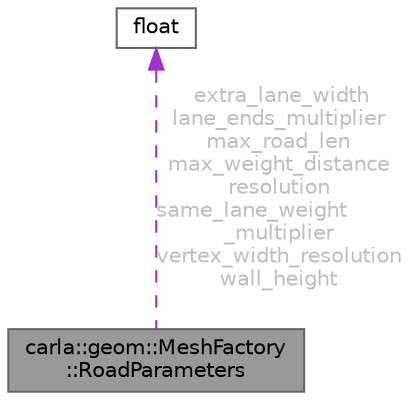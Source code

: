 digraph "carla::geom::MeshFactory::RoadParameters"
{
 // INTERACTIVE_SVG=YES
 // LATEX_PDF_SIZE
  bgcolor="transparent";
  edge [fontname=Helvetica,fontsize=10,labelfontname=Helvetica,labelfontsize=10];
  node [fontname=Helvetica,fontsize=10,shape=box,height=0.2,width=0.4];
  Node1 [id="Node000001",label="carla::geom::MeshFactory\l::RoadParameters",height=0.2,width=0.4,color="gray40", fillcolor="grey60", style="filled", fontcolor="black",tooltip="Parameters for the road generation"];
  Node2 -> Node1 [id="edge1_Node000001_Node000002",dir="back",color="darkorchid3",style="dashed",tooltip=" ",label=" extra_lane_width\nlane_ends_multiplier\nmax_road_len\nmax_weight_distance\nresolution\nsame_lane_weight\l_multiplier\nvertex_width_resolution\nwall_height",fontcolor="grey" ];
  Node2 [id="Node000002",label="float",height=0.2,width=0.4,color="gray40", fillcolor="white", style="filled",tooltip=" "];
}

